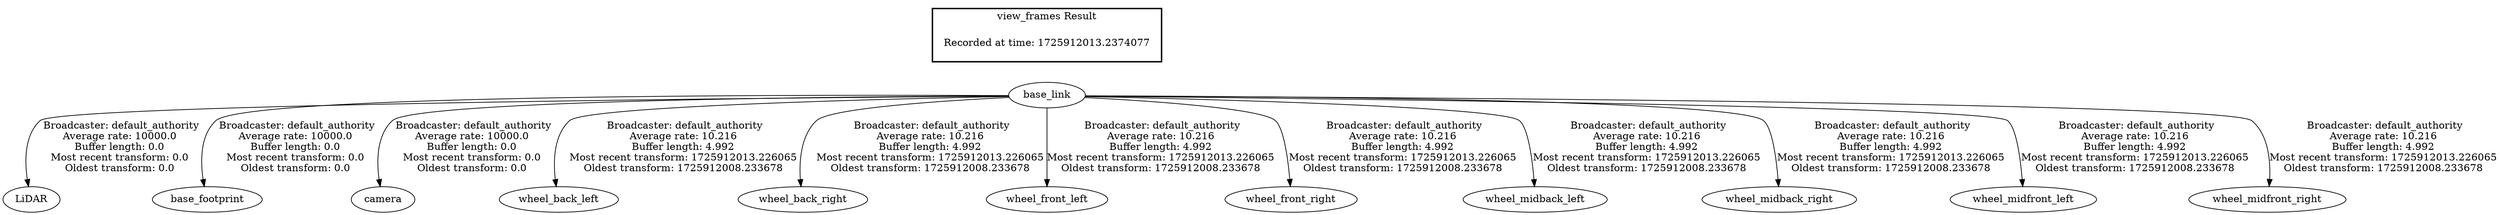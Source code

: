 digraph G {
"base_link" -> "LiDAR"[label=" Broadcaster: default_authority\nAverage rate: 10000.0\nBuffer length: 0.0\nMost recent transform: 0.0\nOldest transform: 0.0\n"];
"base_link" -> "base_footprint"[label=" Broadcaster: default_authority\nAverage rate: 10000.0\nBuffer length: 0.0\nMost recent transform: 0.0\nOldest transform: 0.0\n"];
"base_link" -> "camera"[label=" Broadcaster: default_authority\nAverage rate: 10000.0\nBuffer length: 0.0\nMost recent transform: 0.0\nOldest transform: 0.0\n"];
"base_link" -> "wheel_back_left"[label=" Broadcaster: default_authority\nAverage rate: 10.216\nBuffer length: 4.992\nMost recent transform: 1725912013.226065\nOldest transform: 1725912008.233678\n"];
"base_link" -> "wheel_back_right"[label=" Broadcaster: default_authority\nAverage rate: 10.216\nBuffer length: 4.992\nMost recent transform: 1725912013.226065\nOldest transform: 1725912008.233678\n"];
"base_link" -> "wheel_front_left"[label=" Broadcaster: default_authority\nAverage rate: 10.216\nBuffer length: 4.992\nMost recent transform: 1725912013.226065\nOldest transform: 1725912008.233678\n"];
"base_link" -> "wheel_front_right"[label=" Broadcaster: default_authority\nAverage rate: 10.216\nBuffer length: 4.992\nMost recent transform: 1725912013.226065\nOldest transform: 1725912008.233678\n"];
"base_link" -> "wheel_midback_left"[label=" Broadcaster: default_authority\nAverage rate: 10.216\nBuffer length: 4.992\nMost recent transform: 1725912013.226065\nOldest transform: 1725912008.233678\n"];
"base_link" -> "wheel_midback_right"[label=" Broadcaster: default_authority\nAverage rate: 10.216\nBuffer length: 4.992\nMost recent transform: 1725912013.226065\nOldest transform: 1725912008.233678\n"];
"base_link" -> "wheel_midfront_left"[label=" Broadcaster: default_authority\nAverage rate: 10.216\nBuffer length: 4.992\nMost recent transform: 1725912013.226065\nOldest transform: 1725912008.233678\n"];
"base_link" -> "wheel_midfront_right"[label=" Broadcaster: default_authority\nAverage rate: 10.216\nBuffer length: 4.992\nMost recent transform: 1725912013.226065\nOldest transform: 1725912008.233678\n"];
edge [style=invis];
 subgraph cluster_legend { style=bold; color=black; label ="view_frames Result";
"Recorded at time: 1725912013.2374077"[ shape=plaintext ] ;
}->"base_link";
}